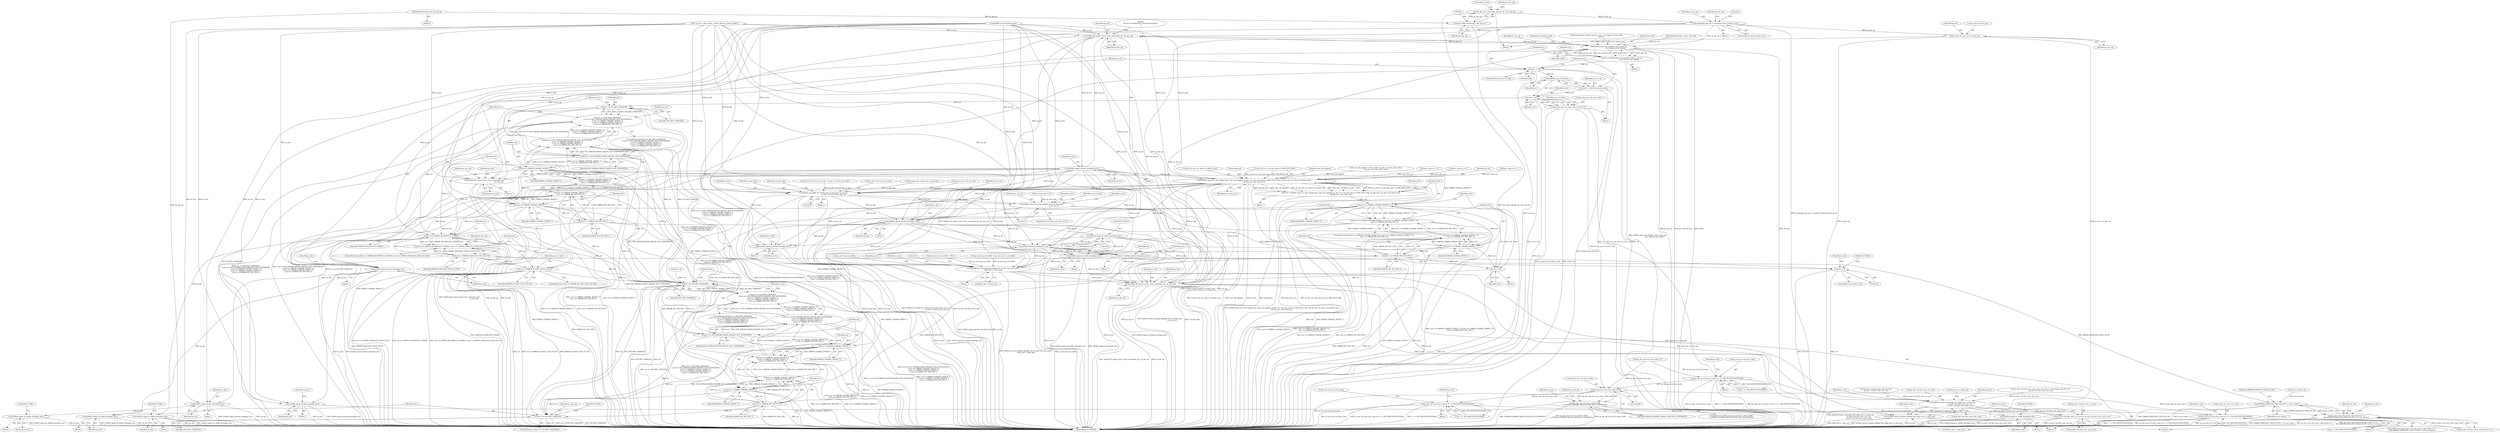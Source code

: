 digraph "1_Android_494561291a503840f385fbcd11d9bc5f4dc502b8@API" {
"1000229" [label="(Call,memset(ps_dec_op, 0, sizeof(ivd_video_decode_op_t)))"];
"1000217" [label="(Call,ps_dec_op = (ivd_video_decode_op_t *)pv_api_op)"];
"1000219" [label="(Call,(ivd_video_decode_op_t *)pv_api_op)"];
"1000152" [label="(MethodParameterIn,void *pv_api_op)"];
"1000239" [label="(Call,ps_dec->pv_dec_out = ps_dec_op)"];
"1001069" [label="(Call,ih264d_fill_output_struct_from_context(ps_dec, ps_dec_op))"];
"1001088" [label="(Call,ih264d_signal_decode_thread(ps_dec))"];
"1001122" [label="(Call,ih264d_signal_bs_deblk_thread(ps_dec))"];
"1001205" [label="(Call,ih264d_signal_decode_thread(ps_dec))"];
"1001214" [label="(Call,ih264d_signal_bs_deblk_thread(ps_dec))"];
"1001256" [label="(Call,ih264d_fill_output_struct_from_context(ps_dec,\n                                                           ps_dec_op))"];
"1001409" [label="(Call,ih264d_signal_decode_thread(ps_dec))"];
"1001418" [label="(Call,ih264d_signal_bs_deblk_thread(ps_dec))"];
"1001555" [label="(Call,ih264d_mark_err_slice_skip(ps_dec, num_mb_skipped, ps_dec->u1_nal_unit_type == IDR_SLICE_NAL, ps_dec->ps_cur_slice->u2_frame_num,\n &temp_poc, prev_slice_err))"];
"1001553" [label="(Call,ret1 = ih264d_mark_err_slice_skip(ps_dec, num_mb_skipped, ps_dec->u1_nal_unit_type == IDR_SLICE_NAL, ps_dec->ps_cur_slice->u2_frame_num,\n &temp_poc, prev_slice_err))"];
"1001573" [label="(Call,ret1 == ERROR_UNAVAIL_PICBUF_T)"];
"1001572" [label="(Call,(ret1 == ERROR_UNAVAIL_PICBUF_T) || (ret1 == ERROR_UNAVAIL_MVBUF_T) ||\n (ret1 == ERROR_INV_SPS_PPS_T))"];
"1001577" [label="(Call,ret1 == ERROR_UNAVAIL_MVBUF_T)"];
"1001576" [label="(Call,(ret1 == ERROR_UNAVAIL_MVBUF_T) ||\n (ret1 == ERROR_INV_SPS_PPS_T))"];
"1001580" [label="(Call,ret1 == ERROR_INV_SPS_PPS_T)"];
"1001584" [label="(Call,ret = ret1)"];
"1001589" [label="(Call,ret == IVD_RES_CHANGED)"];
"1001588" [label="(Call,(ret == IVD_RES_CHANGED)\n || (ret == IVD_STREAM_WIDTH_HEIGHT_NOT_SUPPORTED)\n || (ret == ERROR_UNAVAIL_PICBUF_T)\n || (ret == ERROR_UNAVAIL_MVBUF_T)\n || (ret == ERROR_INV_SPS_PPS_T))"];
"1001593" [label="(Call,ret == IVD_STREAM_WIDTH_HEIGHT_NOT_SUPPORTED)"];
"1001592" [label="(Call,(ret == IVD_STREAM_WIDTH_HEIGHT_NOT_SUPPORTED)\n || (ret == ERROR_UNAVAIL_PICBUF_T)\n || (ret == ERROR_UNAVAIL_MVBUF_T)\n || (ret == ERROR_INV_SPS_PPS_T))"];
"1001597" [label="(Call,ret == ERROR_UNAVAIL_PICBUF_T)"];
"1001596" [label="(Call,(ret == ERROR_UNAVAIL_PICBUF_T)\n || (ret == ERROR_UNAVAIL_MVBUF_T)\n || (ret == ERROR_INV_SPS_PPS_T))"];
"1001601" [label="(Call,ret == ERROR_UNAVAIL_MVBUF_T)"];
"1001600" [label="(Call,(ret == ERROR_UNAVAIL_MVBUF_T)\n || (ret == ERROR_INV_SPS_PPS_T))"];
"1001604" [label="(Call,ret == ERROR_INV_SPS_PPS_T)"];
"1001620" [label="(Call,ret == IVD_RES_CHANGED)"];
"1001608" [label="(Call,ih264d_signal_decode_thread(ps_dec))"];
"1001617" [label="(Call,ih264d_signal_bs_deblk_thread(ps_dec))"];
"1001697" [label="(Call,ih264d_init_deblk_tfr_ctxt(ps_dec, ps_pad_mgr, ps_tfr_cxt,\n                                           ps_dec->u2_frm_wd_in_mbs, 0))"];
"1001721" [label="(Call,ih264d_check_mb_map_deblk(ps_dec, u4_num_mbs,\n                                                   ps_tfr_cxt,1))"];
"1001731" [label="(Call,ih264d_signal_decode_thread(ps_dec))"];
"1001740" [label="(Call,ih264d_signal_bs_deblk_thread(ps_dec))"];
"1001839" [label="(Call,ih264d_signal_bs_deblk_thread(ps_dec))"];
"1001901" [label="(Call,ih264d_deblock_display(ps_dec))"];
"1001899" [label="(Call,ret = ih264d_deblock_display(ps_dec))"];
"1001904" [label="(Call,ret != 0)"];
"1002023" [label="(Call,ih264d_signal_bs_deblk_thread(ps_dec))"];
"1002037" [label="(Call,ih264d_get_next_display_field(ps_dec, ps_dec->ps_out_buffer,\n &(ps_dec->s_disp_op)))"];
"1002065" [label="(Call,ih264d_fill_output_struct_from_context(ps_dec, ps_dec_op))"];
"1002096" [label="(Call,ih264d_format_convert(ps_dec, &(ps_dec->s_disp_op),\n                                  ps_dec->u4_fmt_conv_cur_row,\n                                  ps_dec->u4_fmt_conv_num_rows))"];
"1002108" [label="(Call,ps_dec->u4_fmt_conv_cur_row += ps_dec->u4_fmt_conv_num_rows)"];
"1002115" [label="(Call,ih264d_release_display_field(ps_dec, &(ps_dec->s_disp_op)))"];
"1001297" [label="(Call,ih264d_parse_nal_unit(dec_hdl, ps_dec_op,\n                              pu1_bitstrm_buf, buflen))"];
"1001295" [label="(Call,ret = ih264d_parse_nal_unit(dec_hdl, ps_dec_op,\n                              pu1_bitstrm_buf, buflen))"];
"1001303" [label="(Call,ret != OK)"];
"1001310" [label="(Call,ih264d_map_error(ret))"];
"1001308" [label="(Call,error =  ih264d_map_error(ret))"];
"1001316" [label="(Call,error | ret)"];
"1001312" [label="(Call,ps_dec_op->u4_error_code = error | ret)"];
"1001242" [label="(Call,ps_dec_op->u4_error_code |= 1 << IVD_INSUFFICIENTDATA)"];
"1001745" [label="(Call,ps_dec_op->u4_error_code & 0xff)"];
"1001744" [label="(Call,(ps_dec_op->u4_error_code & 0xff)\n != ERROR_DYNAMIC_RESOLUTION_NOT_SUPPORTED)"];
"1001777" [label="(Call,ps_dec_op->u4_error_code |= (1 << IVD_INSUFFICIENTDATA))"];
"1001797" [label="(Call,ps_dec_op->u4_error_code |= (1 << IVD_INSUFFICIENTDATA))"];
"1001324" [label="(Call,ret == IVD_RES_CHANGED)"];
"1001323" [label="(Call,(ret == IVD_RES_CHANGED)\n || (ret == IVD_STREAM_WIDTH_HEIGHT_NOT_SUPPORTED)\n || (ret == ERROR_UNAVAIL_PICBUF_T)\n || (ret == ERROR_UNAVAIL_MVBUF_T)\n || (ret == ERROR_INV_SPS_PPS_T))"];
"1001328" [label="(Call,ret == IVD_STREAM_WIDTH_HEIGHT_NOT_SUPPORTED)"];
"1001327" [label="(Call,(ret == IVD_STREAM_WIDTH_HEIGHT_NOT_SUPPORTED)\n || (ret == ERROR_UNAVAIL_PICBUF_T)\n || (ret == ERROR_UNAVAIL_MVBUF_T)\n || (ret == ERROR_INV_SPS_PPS_T))"];
"1001332" [label="(Call,ret == ERROR_UNAVAIL_PICBUF_T)"];
"1001331" [label="(Call,(ret == ERROR_UNAVAIL_PICBUF_T)\n || (ret == ERROR_UNAVAIL_MVBUF_T)\n || (ret == ERROR_INV_SPS_PPS_T))"];
"1001336" [label="(Call,ret == ERROR_UNAVAIL_MVBUF_T)"];
"1001335" [label="(Call,(ret == ERROR_UNAVAIL_MVBUF_T)\n || (ret == ERROR_INV_SPS_PPS_T))"];
"1001339" [label="(Call,ret == ERROR_INV_SPS_PPS_T)"];
"1001351" [label="(Call,ret == ERROR_INCOMPLETE_FRAME)"];
"1001350" [label="(Call,(ret == ERROR_INCOMPLETE_FRAME) || (ret == ERROR_DANGLING_FIELD_IN_PIC))"];
"1001354" [label="(Call,ret == ERROR_DANGLING_FIELD_IN_PIC)"];
"1001368" [label="(Call,ret == ERROR_IN_LAST_SLICE_OF_PIC)"];
"1001850" [label="(Call,ERROR_DANGLING_FIELD_IN_PIC != i4_err_status)"];
"1001844" [label="(Call,(ps_dec->u4_slice_start_code_found == 1)\n && (ERROR_DANGLING_FIELD_IN_PIC != i4_err_status))"];
"1002112" [label="(Call,ps_dec->u4_fmt_conv_num_rows)"];
"1001302" [label="(ControlStructure,if(ret != OK))"];
"1001360" [label="(Identifier,ps_dec_op)"];
"1001682" [label="(Call,ps_dec->u2_frm_wd_in_mbs * ps_dec->u2_frm_ht_in_mbs)"];
"1001796" [label="(Block,)"];
"1001574" [label="(Identifier,ret1)"];
"1001620" [label="(Call,ret == IVD_RES_CHANGED)"];
"1001305" [label="(Identifier,OK)"];
"1001258" [label="(Identifier,ps_dec_op)"];
"1001252" [label="(Identifier,ps_dec)"];
"1001581" [label="(Identifier,ret1)"];
"1001354" [label="(Call,ret == ERROR_DANGLING_FIELD_IN_PIC)"];
"1002102" [label="(Call,ps_dec->u4_fmt_conv_cur_row)"];
"1001630" [label="(Identifier,IV_FAIL)"];
"1002067" [label="(Identifier,ps_dec_op)"];
"1002071" [label="(Identifier,ps_dec)"];
"1001070" [label="(Identifier,ps_dec)"];
"1002115" [label="(Call,ih264d_release_display_field(ps_dec, &(ps_dec->s_disp_op)))"];
"1002125" [label="(Identifier,ps_dec)"];
"1001246" [label="(Call,1 << IVD_INSUFFICIENTDATA)"];
"1001256" [label="(Call,ih264d_fill_output_struct_from_context(ps_dec,\n                                                           ps_dec_op))"];
"1001123" [label="(Identifier,ps_dec)"];
"1001697" [label="(Call,ih264d_init_deblk_tfr_ctxt(ps_dec, ps_pad_mgr, ps_tfr_cxt,\n                                           ps_dec->u2_frm_wd_in_mbs, 0))"];
"1001576" [label="(Call,(ret1 == ERROR_UNAVAIL_MVBUF_T) ||\n (ret1 == ERROR_INV_SPS_PPS_T))"];
"1001603" [label="(Identifier,ERROR_UNAVAIL_MVBUF_T)"];
"1001746" [label="(Call,ps_dec_op->u4_error_code)"];
"1001857" [label="(Identifier,ps_dec)"];
"1001069" [label="(Call,ih264d_fill_output_struct_from_context(ps_dec, ps_dec_op))"];
"1001512" [label="(Call,num_mb_skipped = (ht_in_mbs * ps_dec->u2_frm_wd_in_mbs)\n - ps_dec->u2_total_mbs_coded)"];
"1001898" [label="(Block,)"];
"1001723" [label="(Identifier,u4_num_mbs)"];
"1001370" [label="(Identifier,ERROR_IN_LAST_SLICE_OF_PIC)"];
"1001744" [label="(Call,(ps_dec_op->u4_error_code & 0xff)\n != ERROR_DYNAMIC_RESOLUTION_NOT_SUPPORTED)"];
"1002019" [label="(Identifier,ps_dec)"];
"1001336" [label="(Call,ret == ERROR_UNAVAIL_MVBUF_T)"];
"1001599" [label="(Identifier,ERROR_UNAVAIL_PICBUF_T)"];
"1001701" [label="(Call,ps_dec->u2_frm_wd_in_mbs)"];
"1001616" [label="(Block,)"];
"1001591" [label="(Identifier,IVD_RES_CHANGED)"];
"1001296" [label="(Identifier,ret)"];
"1001303" [label="(Call,ret != OK)"];
"1002042" [label="(Call,&(ps_dec->s_disp_op))"];
"1001493" [label="(Block,)"];
"1001905" [label="(Identifier,ret)"];
"1001073" [label="(Literal,\"\nNal Size exceeded %d, Processing Stopped..\n\")"];
"1001553" [label="(Call,ret1 = ih264d_mark_err_slice_skip(ps_dec, num_mb_skipped, ps_dec->u1_nal_unit_type == IDR_SLICE_NAL, ps_dec->ps_cur_slice->u2_frame_num,\n &temp_poc, prev_slice_err))"];
"1002108" [label="(Call,ps_dec->u4_fmt_conv_cur_row += ps_dec->u4_fmt_conv_num_rows)"];
"1001088" [label="(Call,ih264d_signal_decode_thread(ps_dec))"];
"1001852" [label="(Identifier,i4_err_status)"];
"1001351" [label="(Call,ret == ERROR_INCOMPLETE_FRAME)"];
"1001214" [label="(Call,ih264d_signal_bs_deblk_thread(ps_dec))"];
"1001554" [label="(Identifier,ret1)"];
"1000225" [label="(Identifier,u4_size)"];
"1001728" [label="(Identifier,ps_dec)"];
"1001299" [label="(Identifier,ps_dec_op)"];
"1002023" [label="(Call,ih264d_signal_bs_deblk_thread(ps_dec))"];
"1000246" [label="(Identifier,ps_dec)"];
"1002037" [label="(Call,ih264d_get_next_display_field(ps_dec, ps_dec->ps_out_buffer,\n &(ps_dec->s_disp_op)))"];
"1001330" [label="(Identifier,IVD_STREAM_WIDTH_HEIGHT_NOT_SUPPORTED)"];
"1000222" [label="(Block,)"];
"1001210" [label="(Identifier,ps_dec)"];
"1001300" [label="(Identifier,pu1_bitstrm_buf)"];
"1001255" [label="(Block,)"];
"1001221" [label="(Call,memcpy(pu1_bitstrm_buf, pu1_buf + u4_length_of_start_code,\n                   buflen))"];
"1001850" [label="(Call,ERROR_DANGLING_FIELD_IN_PIC != i4_err_status)"];
"1001323" [label="(Call,(ret == IVD_RES_CHANGED)\n || (ret == IVD_STREAM_WIDTH_HEIGHT_NOT_SUPPORTED)\n || (ret == ERROR_UNAVAIL_PICBUF_T)\n || (ret == ERROR_UNAVAIL_MVBUF_T)\n || (ret == ERROR_INV_SPS_PPS_T))"];
"1001844" [label="(Call,(ps_dec->u4_slice_start_code_found == 1)\n && (ERROR_DANGLING_FIELD_IN_PIC != i4_err_status))"];
"1001571" [label="(ControlStructure,if((ret1 == ERROR_UNAVAIL_PICBUF_T) || (ret1 == ERROR_UNAVAIL_MVBUF_T) ||\n (ret1 == ERROR_INV_SPS_PPS_T)))"];
"1001573" [label="(Call,ret1 == ERROR_UNAVAIL_PICBUF_T)"];
"1001602" [label="(Identifier,ret)"];
"1001533" [label="(Call,prev_slice_err = 1)"];
"1001378" [label="(Identifier,ps_dec)"];
"1001313" [label="(Call,ps_dec_op->u4_error_code)"];
"1001606" [label="(Identifier,ERROR_INV_SPS_PPS_T)"];
"1002036" [label="(Block,)"];
"1001318" [label="(Identifier,ret)"];
"1001673" [label="(Call,*ps_pad_mgr = &ps_dec->s_pad_mgr)"];
"1001337" [label="(Identifier,ret)"];
"1001325" [label="(Identifier,ret)"];
"1001913" [label="(Identifier,ps_dec)"];
"1001121" [label="(Block,)"];
"1001341" [label="(Identifier,ERROR_INV_SPS_PPS_T)"];
"1001736" [label="(Identifier,ps_dec)"];
"1001613" [label="(Identifier,ps_dec)"];
"1002039" [label="(Call,ps_dec->ps_out_buffer)"];
"1000152" [label="(MethodParameterIn,void *pv_api_op)"];
"1002025" [label="(Block,)"];
"1001326" [label="(Identifier,IVD_RES_CHANGED)"];
"1001902" [label="(Identifier,ps_dec)"];
"1001537" [label="(Call,prev_slice_err = 2)"];
"1001338" [label="(Identifier,ERROR_UNAVAIL_MVBUF_T)"];
"1000230" [label="(Identifier,ps_dec_op)"];
"1001608" [label="(Call,ih264d_signal_decode_thread(ps_dec))"];
"1001206" [label="(Identifier,ps_dec)"];
"1001903" [label="(ControlStructure,if(ret != 0))"];
"1001776" [label="(Block,)"];
"1001725" [label="(Literal,1)"];
"1000217" [label="(Call,ps_dec_op = (ivd_video_decode_op_t *)pv_api_op)"];
"1001721" [label="(Call,ih264d_check_mb_map_deblk(ps_dec, u4_num_mbs,\n                                                   ps_tfr_cxt,1))"];
"1001838" [label="(Block,)"];
"1001125" [label="(Identifier,IV_FAIL)"];
"1001587" [label="(ControlStructure,if((ret == IVD_RES_CHANGED)\n || (ret == IVD_STREAM_WIDTH_HEIGHT_NOT_SUPPORTED)\n || (ret == ERROR_UNAVAIL_PICBUF_T)\n || (ret == ERROR_UNAVAIL_MVBUF_T)\n || (ret == ERROR_INV_SPS_PPS_T)))"];
"1000229" [label="(Call,memset(ps_dec_op, 0, sizeof(ivd_video_decode_op_t)))"];
"1001585" [label="(Identifier,ret)"];
"1001418" [label="(Call,ih264d_signal_bs_deblk_thread(ps_dec))"];
"1001843" [label="(ControlStructure,if((ps_dec->u4_slice_start_code_found == 1)\n && (ERROR_DANGLING_FIELD_IN_PIC != i4_err_status)))"];
"1001217" [label="(Identifier,IV_FAIL)"];
"1001717" [label="(ControlStructure,if(u4_num_mbs != 0))"];
"1002066" [label="(Identifier,ps_dec)"];
"1001626" [label="(Identifier,ps_dec_op)"];
"1001724" [label="(Identifier,ps_tfr_cxt)"];
"1002096" [label="(Call,ih264d_format_convert(ps_dec, &(ps_dec->s_disp_op),\n                                  ps_dec->u4_fmt_conv_cur_row,\n                                  ps_dec->u4_fmt_conv_num_rows))"];
"1001750" [label="(Identifier,ERROR_DYNAMIC_RESOLUTION_NOT_SUPPORTED)"];
"1001781" [label="(Call,1 << IVD_INSUFFICIENTDATA)"];
"1001731" [label="(Call,ih264d_signal_decode_thread(ps_dec))"];
"1001839" [label="(Call,ih264d_signal_bs_deblk_thread(ps_dec))"];
"1001414" [label="(Identifier,ps_dec)"];
"1001575" [label="(Identifier,ERROR_UNAVAIL_PICBUF_T)"];
"1001301" [label="(Identifier,buflen)"];
"1001777" [label="(Call,ps_dec_op->u4_error_code |= (1 << IVD_INSUFFICIENTDATA))"];
"1001582" [label="(Identifier,ERROR_INV_SPS_PPS_T)"];
"1000153" [label="(Block,)"];
"1001242" [label="(Call,ps_dec_op->u4_error_code |= 1 << IVD_INSUFFICIENTDATA)"];
"1000232" [label="(Call,sizeof(ivd_video_decode_op_t))"];
"1001410" [label="(Identifier,ps_dec)"];
"1002029" [label="(Literal,0)"];
"1001622" [label="(Identifier,IVD_RES_CHANGED)"];
"1001304" [label="(Identifier,ret)"];
"1001243" [label="(Call,ps_dec_op->u4_error_code)"];
"1001367" [label="(ControlStructure,if(ret == ERROR_IN_LAST_SLICE_OF_PIC))"];
"1001306" [label="(Block,)"];
"1001339" [label="(Call,ret == ERROR_INV_SPS_PPS_T)"];
"1001419" [label="(Identifier,ps_dec)"];
"1001900" [label="(Identifier,ret)"];
"1001349" [label="(ControlStructure,if((ret == ERROR_INCOMPLETE_FRAME) || (ret == ERROR_DANGLING_FIELD_IN_PIC)))"];
"1001739" [label="(Block,)"];
"1000190" [label="(Call,ret = 0)"];
"1001901" [label="(Call,ih264d_deblock_display(ps_dec))"];
"1001236" [label="(Block,)"];
"1001312" [label="(Call,ps_dec_op->u4_error_code = error | ret)"];
"1001333" [label="(Identifier,ret)"];
"1001618" [label="(Identifier,ps_dec)"];
"1001317" [label="(Identifier,error)"];
"1001261" [label="(Identifier,ps_dec_op)"];
"1001417" [label="(Block,)"];
"1000488" [label="(Call,ps_dec_op->u4_error_code = 0)"];
"1001584" [label="(Call,ret = ret1)"];
"1001633" [label="(Identifier,ps_dec)"];
"1001322" [label="(ControlStructure,if((ret == IVD_RES_CHANGED)\n || (ret == IVD_STREAM_WIDTH_HEIGHT_NOT_SUPPORTED)\n || (ret == ERROR_UNAVAIL_PICBUF_T)\n || (ret == ERROR_UNAVAIL_MVBUF_T)\n || (ret == ERROR_INV_SPS_PPS_T)))"];
"1001778" [label="(Call,ps_dec_op->u4_error_code)"];
"1001580" [label="(Call,ret1 == ERROR_INV_SPS_PPS_T)"];
"1001617" [label="(Call,ih264d_signal_bs_deblk_thread(ps_dec))"];
"1001332" [label="(Call,ret == ERROR_UNAVAIL_PICBUF_T)"];
"1002038" [label="(Identifier,ps_dec)"];
"1001556" [label="(Identifier,ps_dec)"];
"1001327" [label="(Call,(ret == IVD_STREAM_WIDTH_HEIGHT_NOT_SUPPORTED)\n || (ret == ERROR_UNAVAIL_PICBUF_T)\n || (ret == ERROR_UNAVAIL_MVBUF_T)\n || (ret == ERROR_INV_SPS_PPS_T))"];
"1000155" [label="(Call,* ps_dec = (dec_struct_t *)(dec_hdl->pv_codec_handle))"];
"1001635" [label="(Block,)"];
"1002098" [label="(Call,&(ps_dec->s_disp_op))"];
"1001842" [label="(Identifier,IV_FAIL)"];
"1001806" [label="(Identifier,ps_dec)"];
"1001773" [label="(Identifier,ps_dec)"];
"1001570" [label="(Identifier,prev_slice_err)"];
"1000240" [label="(Call,ps_dec->pv_dec_out)"];
"1002022" [label="(Block,)"];
"1001329" [label="(Identifier,ret)"];
"1001597" [label="(Call,ret == ERROR_UNAVAIL_PICBUF_T)"];
"1001352" [label="(Identifier,ret)"];
"1001572" [label="(Call,(ret1 == ERROR_UNAVAIL_PICBUF_T) || (ret1 == ERROR_UNAVAIL_MVBUF_T) ||\n (ret1 == ERROR_INV_SPS_PPS_T))"];
"1001295" [label="(Call,ret = ih264d_parse_nal_unit(dec_hdl, ps_dec_op,\n                              pu1_bitstrm_buf, buflen))"];
"1001906" [label="(Literal,0)"];
"1001345" [label="(Identifier,ps_dec)"];
"1001718" [label="(Call,u4_num_mbs != 0)"];
"1002048" [label="(Literal,0)"];
"1002117" [label="(Call,&(ps_dec->s_disp_op))"];
"1000318" [label="(Call,ps_dec->ps_out_buffer = NULL)"];
"1001171" [label="(Block,)"];
"1001601" [label="(Call,ret == ERROR_UNAVAIL_MVBUF_T)"];
"1001797" [label="(Call,ps_dec_op->u4_error_code |= (1 << IVD_INSUFFICIENTDATA))"];
"1001353" [label="(Identifier,ERROR_INCOMPLETE_FRAME)"];
"1001311" [label="(Identifier,ret)"];
"1001369" [label="(Identifier,ret)"];
"1001904" [label="(Call,ret != 0)"];
"1001740" [label="(Call,ih264d_signal_bs_deblk_thread(ps_dec))"];
"1001594" [label="(Identifier,ret)"];
"1001071" [label="(Identifier,ps_dec_op)"];
"1001600" [label="(Call,(ret == ERROR_UNAVAIL_MVBUF_T)\n || (ret == ERROR_INV_SPS_PPS_T))"];
"1002082" [label="(Block,)"];
"1001298" [label="(Identifier,dec_hdl)"];
"1000163" [label="(Call,i4_err_status = 0)"];
"1001845" [label="(Call,ps_dec->u4_slice_start_code_found == 1)"];
"1001592" [label="(Call,(ret == IVD_STREAM_WIDTH_HEIGHT_NOT_SUPPORTED)\n || (ret == ERROR_UNAVAIL_PICBUF_T)\n || (ret == ERROR_UNAVAIL_MVBUF_T)\n || (ret == ERROR_INV_SPS_PPS_T))"];
"1001741" [label="(Identifier,ps_dec)"];
"1000988" [label="(Block,)"];
"1001340" [label="(Identifier,ret)"];
"1001609" [label="(Identifier,ps_dec)"];
"1002097" [label="(Identifier,ps_dec)"];
"1001380" [label="(Block,)"];
"1001550" [label="(Call,prev_slice_err = 1)"];
"1001309" [label="(Identifier,error)"];
"1001579" [label="(Identifier,ERROR_UNAVAIL_MVBUF_T)"];
"1001331" [label="(Call,(ret == ERROR_UNAVAIL_PICBUF_T)\n || (ret == ERROR_UNAVAIL_MVBUF_T)\n || (ret == ERROR_INV_SPS_PPS_T))"];
"1001590" [label="(Identifier,ret)"];
"1001798" [label="(Call,ps_dec_op->u4_error_code)"];
"1001355" [label="(Identifier,ret)"];
"1001899" [label="(Call,ret = ih264d_deblock_display(ps_dec))"];
"1002024" [label="(Identifier,ps_dec)"];
"1001328" [label="(Call,ret == IVD_STREAM_WIDTH_HEIGHT_NOT_SUPPORTED)"];
"1001668" [label="(Call,*ps_tfr_cxt = &s_tfr_ctxt)"];
"1001742" [label="(Call,DATA_SYNC())"];
"1001563" [label="(Call,ps_dec->ps_cur_slice->u2_frame_num)"];
"1000239" [label="(Call,ps_dec->pv_dec_out = ps_dec_op)"];
"1001596" [label="(Call,(ret == ERROR_UNAVAIL_PICBUF_T)\n || (ret == ERROR_UNAVAIL_MVBUF_T)\n || (ret == ERROR_INV_SPS_PPS_T))"];
"1001089" [label="(Identifier,ps_dec)"];
"1001621" [label="(Identifier,ret)"];
"1001700" [label="(Identifier,ps_tfr_cxt)"];
"1002109" [label="(Call,ps_dec->u4_fmt_conv_cur_row)"];
"1001604" [label="(Call,ret == ERROR_INV_SPS_PPS_T)"];
"1001588" [label="(Call,(ret == IVD_RES_CHANGED)\n || (ret == IVD_STREAM_WIDTH_HEIGHT_NOT_SUPPORTED)\n || (ret == ERROR_UNAVAIL_PICBUF_T)\n || (ret == ERROR_UNAVAIL_MVBUF_T)\n || (ret == ERROR_INV_SPS_PPS_T))"];
"1001122" [label="(Call,ih264d_signal_bs_deblk_thread(ps_dec))"];
"1001320" [label="(Identifier,api_ret_value)"];
"1001205" [label="(Call,ih264d_signal_decode_thread(ps_dec))"];
"1002065" [label="(Call,ih264d_fill_output_struct_from_context(ps_dec, ps_dec_op))"];
"1001215" [label="(Identifier,ps_dec)"];
"1000218" [label="(Identifier,ps_dec_op)"];
"1001605" [label="(Identifier,ret)"];
"1001619" [label="(ControlStructure,if(ret == IVD_RES_CHANGED))"];
"1001698" [label="(Identifier,ps_dec)"];
"1000150" [label="(MethodParameterIn,iv_obj_t *dec_hdl)"];
"1000908" [label="(Call,ih264d_init_decoder(ps_dec))"];
"1001350" [label="(Call,(ret == ERROR_INCOMPLETE_FRAME) || (ret == ERROR_DANGLING_FIELD_IN_PIC))"];
"1002185" [label="(MethodReturn,WORD32)"];
"1001598" [label="(Identifier,ret)"];
"1001257" [label="(Identifier,ps_dec)"];
"1001909" [label="(Identifier,IV_FAIL)"];
"1002116" [label="(Identifier,ps_dec)"];
"1001068" [label="(Block,)"];
"1001699" [label="(Identifier,ps_pad_mgr)"];
"1001334" [label="(Identifier,ERROR_UNAVAIL_PICBUF_T)"];
"1000219" [label="(Call,(ivd_video_decode_op_t *)pv_api_op)"];
"1001213" [label="(Block,)"];
"1001607" [label="(Block,)"];
"1001788" [label="(Identifier,ps_dec)"];
"1001568" [label="(Call,&temp_poc)"];
"1001586" [label="(Identifier,ret1)"];
"1001577" [label="(Call,ret1 == ERROR_UNAVAIL_MVBUF_T)"];
"1001310" [label="(Call,ih264d_map_error(ret))"];
"1001722" [label="(Identifier,ps_dec)"];
"1000236" [label="(Identifier,ps_dec_op)"];
"1001706" [label="(Identifier,u4_num_mbs)"];
"1002083" [label="(Call,ps_dec->u4_fmt_conv_num_rows = ps_dec->s_disp_frame_info.u4_y_ht\n - ps_dec->u4_fmt_conv_cur_row)"];
"1001743" [label="(ControlStructure,if((ps_dec_op->u4_error_code & 0xff)\n != ERROR_DYNAMIC_RESOLUTION_NOT_SUPPORTED))"];
"1002105" [label="(Call,ps_dec->u4_fmt_conv_num_rows)"];
"1001840" [label="(Identifier,ps_dec)"];
"1001297" [label="(Call,ih264d_parse_nal_unit(dec_hdl, ps_dec_op,\n                              pu1_bitstrm_buf, buflen))"];
"1001409" [label="(Call,ih264d_signal_decode_thread(ps_dec))"];
"1001324" [label="(Call,ret == IVD_RES_CHANGED)"];
"1001595" [label="(Identifier,IVD_STREAM_WIDTH_HEIGHT_NOT_SUPPORTED)"];
"1001801" [label="(Call,1 << IVD_INSUFFICIENTDATA)"];
"1000231" [label="(Literal,0)"];
"1000221" [label="(Identifier,pv_api_op)"];
"1001593" [label="(Call,ret == IVD_STREAM_WIDTH_HEIGHT_NOT_SUPPORTED)"];
"1001704" [label="(Literal,0)"];
"1001578" [label="(Identifier,ret1)"];
"1001732" [label="(Identifier,ps_dec)"];
"1001589" [label="(Call,ret == IVD_RES_CHANGED)"];
"1000331" [label="(Call,ps_dec->ps_out_buffer = &ps_dec_ip->s_out_buffer)"];
"1001851" [label="(Identifier,ERROR_DANGLING_FIELD_IN_PIC)"];
"1001583" [label="(Block,)"];
"1001555" [label="(Call,ih264d_mark_err_slice_skip(ps_dec, num_mb_skipped, ps_dec->u1_nal_unit_type == IDR_SLICE_NAL, ps_dec->ps_cur_slice->u2_frame_num,\n &temp_poc, prev_slice_err))"];
"1001316" [label="(Call,error | ret)"];
"1001558" [label="(Call,ps_dec->u1_nal_unit_type == IDR_SLICE_NAL)"];
"1000243" [label="(Identifier,ps_dec_op)"];
"1002110" [label="(Identifier,ps_dec)"];
"1001745" [label="(Call,ps_dec_op->u4_error_code & 0xff)"];
"1001754" [label="(Identifier,ps_dec_op)"];
"1001356" [label="(Identifier,ERROR_DANGLING_FIELD_IN_PIC)"];
"1001308" [label="(Call,error =  ih264d_map_error(ret))"];
"1001373" [label="(Identifier,api_ret_value)"];
"1001421" [label="(Identifier,IV_FAIL)"];
"1002087" [label="(Call,ps_dec->s_disp_frame_info.u4_y_ht\n - ps_dec->u4_fmt_conv_cur_row)"];
"1001335" [label="(Call,(ret == ERROR_UNAVAIL_MVBUF_T)\n || (ret == ERROR_INV_SPS_PPS_T))"];
"1001314" [label="(Identifier,ps_dec_op)"];
"1001093" [label="(Identifier,ps_dec)"];
"1001368" [label="(Call,ret == ERROR_IN_LAST_SLICE_OF_PIC)"];
"1001557" [label="(Identifier,num_mb_skipped)"];
"1001749" [label="(Literal,0xff)"];
"1001663" [label="(Block,)"];
"1000229" -> "1000222"  [label="AST: "];
"1000229" -> "1000232"  [label="CFG: "];
"1000230" -> "1000229"  [label="AST: "];
"1000231" -> "1000229"  [label="AST: "];
"1000232" -> "1000229"  [label="AST: "];
"1000236" -> "1000229"  [label="CFG: "];
"1000229" -> "1002185"  [label="DDG: memset(ps_dec_op, 0, sizeof(ivd_video_decode_op_t))"];
"1000217" -> "1000229"  [label="DDG: ps_dec_op"];
"1000229" -> "1000239"  [label="DDG: ps_dec_op"];
"1000229" -> "1001069"  [label="DDG: ps_dec_op"];
"1000229" -> "1001256"  [label="DDG: ps_dec_op"];
"1000229" -> "1001297"  [label="DDG: ps_dec_op"];
"1000229" -> "1002065"  [label="DDG: ps_dec_op"];
"1000217" -> "1000153"  [label="AST: "];
"1000217" -> "1000219"  [label="CFG: "];
"1000218" -> "1000217"  [label="AST: "];
"1000219" -> "1000217"  [label="AST: "];
"1000225" -> "1000217"  [label="CFG: "];
"1000217" -> "1002185"  [label="DDG: (ivd_video_decode_op_t *)pv_api_op"];
"1000219" -> "1000217"  [label="DDG: pv_api_op"];
"1000219" -> "1000221"  [label="CFG: "];
"1000220" -> "1000219"  [label="AST: "];
"1000221" -> "1000219"  [label="AST: "];
"1000219" -> "1002185"  [label="DDG: pv_api_op"];
"1000152" -> "1000219"  [label="DDG: pv_api_op"];
"1000152" -> "1000149"  [label="AST: "];
"1000152" -> "1002185"  [label="DDG: pv_api_op"];
"1000239" -> "1000153"  [label="AST: "];
"1000239" -> "1000243"  [label="CFG: "];
"1000240" -> "1000239"  [label="AST: "];
"1000243" -> "1000239"  [label="AST: "];
"1000246" -> "1000239"  [label="CFG: "];
"1000239" -> "1002185"  [label="DDG: ps_dec->pv_dec_out"];
"1000239" -> "1002185"  [label="DDG: ps_dec_op"];
"1001069" -> "1001068"  [label="AST: "];
"1001069" -> "1001071"  [label="CFG: "];
"1001070" -> "1001069"  [label="AST: "];
"1001071" -> "1001069"  [label="AST: "];
"1001073" -> "1001069"  [label="CFG: "];
"1001069" -> "1002185"  [label="DDG: ih264d_fill_output_struct_from_context(ps_dec, ps_dec_op)"];
"1001069" -> "1002185"  [label="DDG: ps_dec_op"];
"1001088" -> "1001069"  [label="DDG: ps_dec"];
"1000155" -> "1001069"  [label="DDG: ps_dec"];
"1000908" -> "1001069"  [label="DDG: ps_dec"];
"1001297" -> "1001069"  [label="DDG: ps_dec_op"];
"1001069" -> "1001088"  [label="DDG: ps_dec"];
"1001069" -> "1001256"  [label="DDG: ps_dec_op"];
"1001069" -> "1001297"  [label="DDG: ps_dec_op"];
"1001069" -> "1002065"  [label="DDG: ps_dec_op"];
"1001088" -> "1001068"  [label="AST: "];
"1001088" -> "1001089"  [label="CFG: "];
"1001089" -> "1001088"  [label="AST: "];
"1001093" -> "1001088"  [label="CFG: "];
"1001088" -> "1002185"  [label="DDG: ih264d_signal_decode_thread(ps_dec)"];
"1001088" -> "1002185"  [label="DDG: ps_dec"];
"1001088" -> "1001122"  [label="DDG: ps_dec"];
"1001088" -> "1001205"  [label="DDG: ps_dec"];
"1001088" -> "1001256"  [label="DDG: ps_dec"];
"1001088" -> "1001409"  [label="DDG: ps_dec"];
"1001088" -> "1001555"  [label="DDG: ps_dec"];
"1001088" -> "1001608"  [label="DDG: ps_dec"];
"1001088" -> "1001697"  [label="DDG: ps_dec"];
"1001088" -> "1001731"  [label="DDG: ps_dec"];
"1001088" -> "1001839"  [label="DDG: ps_dec"];
"1001088" -> "1001901"  [label="DDG: ps_dec"];
"1001088" -> "1002023"  [label="DDG: ps_dec"];
"1001088" -> "1002037"  [label="DDG: ps_dec"];
"1001088" -> "1002065"  [label="DDG: ps_dec"];
"1001122" -> "1001121"  [label="AST: "];
"1001122" -> "1001123"  [label="CFG: "];
"1001123" -> "1001122"  [label="AST: "];
"1001125" -> "1001122"  [label="CFG: "];
"1001122" -> "1002185"  [label="DDG: ps_dec"];
"1001122" -> "1002185"  [label="DDG: ih264d_signal_bs_deblk_thread(ps_dec)"];
"1001205" -> "1001171"  [label="AST: "];
"1001205" -> "1001206"  [label="CFG: "];
"1001206" -> "1001205"  [label="AST: "];
"1001210" -> "1001205"  [label="CFG: "];
"1001205" -> "1002185"  [label="DDG: ih264d_signal_decode_thread(ps_dec)"];
"1001205" -> "1002185"  [label="DDG: ps_dec"];
"1000155" -> "1001205"  [label="DDG: ps_dec"];
"1000908" -> "1001205"  [label="DDG: ps_dec"];
"1001205" -> "1001214"  [label="DDG: ps_dec"];
"1001214" -> "1001213"  [label="AST: "];
"1001214" -> "1001215"  [label="CFG: "];
"1001215" -> "1001214"  [label="AST: "];
"1001217" -> "1001214"  [label="CFG: "];
"1001214" -> "1002185"  [label="DDG: ps_dec"];
"1001214" -> "1002185"  [label="DDG: ih264d_signal_bs_deblk_thread(ps_dec)"];
"1001256" -> "1001255"  [label="AST: "];
"1001256" -> "1001258"  [label="CFG: "];
"1001257" -> "1001256"  [label="AST: "];
"1001258" -> "1001256"  [label="AST: "];
"1001261" -> "1001256"  [label="CFG: "];
"1001256" -> "1002185"  [label="DDG: ps_dec_op"];
"1001256" -> "1002185"  [label="DDG: ps_dec"];
"1001256" -> "1002185"  [label="DDG: ih264d_fill_output_struct_from_context(ps_dec,\n                                                           ps_dec_op)"];
"1000155" -> "1001256"  [label="DDG: ps_dec"];
"1000908" -> "1001256"  [label="DDG: ps_dec"];
"1001297" -> "1001256"  [label="DDG: ps_dec_op"];
"1001409" -> "1001380"  [label="AST: "];
"1001409" -> "1001410"  [label="CFG: "];
"1001410" -> "1001409"  [label="AST: "];
"1001414" -> "1001409"  [label="CFG: "];
"1001409" -> "1002185"  [label="DDG: ps_dec"];
"1001409" -> "1002185"  [label="DDG: ih264d_signal_decode_thread(ps_dec)"];
"1000155" -> "1001409"  [label="DDG: ps_dec"];
"1000908" -> "1001409"  [label="DDG: ps_dec"];
"1001409" -> "1001418"  [label="DDG: ps_dec"];
"1001418" -> "1001417"  [label="AST: "];
"1001418" -> "1001419"  [label="CFG: "];
"1001419" -> "1001418"  [label="AST: "];
"1001421" -> "1001418"  [label="CFG: "];
"1001418" -> "1002185"  [label="DDG: ps_dec"];
"1001418" -> "1002185"  [label="DDG: ih264d_signal_bs_deblk_thread(ps_dec)"];
"1001555" -> "1001553"  [label="AST: "];
"1001555" -> "1001570"  [label="CFG: "];
"1001556" -> "1001555"  [label="AST: "];
"1001557" -> "1001555"  [label="AST: "];
"1001558" -> "1001555"  [label="AST: "];
"1001563" -> "1001555"  [label="AST: "];
"1001568" -> "1001555"  [label="AST: "];
"1001570" -> "1001555"  [label="AST: "];
"1001553" -> "1001555"  [label="CFG: "];
"1001555" -> "1002185"  [label="DDG: ps_dec->u1_nal_unit_type == IDR_SLICE_NAL"];
"1001555" -> "1002185"  [label="DDG: ps_dec->ps_cur_slice->u2_frame_num"];
"1001555" -> "1002185"  [label="DDG: num_mb_skipped"];
"1001555" -> "1002185"  [label="DDG: ps_dec"];
"1001555" -> "1002185"  [label="DDG: &temp_poc"];
"1001555" -> "1002185"  [label="DDG: prev_slice_err"];
"1001555" -> "1001553"  [label="DDG: ps_dec->u1_nal_unit_type == IDR_SLICE_NAL"];
"1001555" -> "1001553"  [label="DDG: &temp_poc"];
"1001555" -> "1001553"  [label="DDG: num_mb_skipped"];
"1001555" -> "1001553"  [label="DDG: ps_dec->ps_cur_slice->u2_frame_num"];
"1001555" -> "1001553"  [label="DDG: prev_slice_err"];
"1001555" -> "1001553"  [label="DDG: ps_dec"];
"1000155" -> "1001555"  [label="DDG: ps_dec"];
"1000908" -> "1001555"  [label="DDG: ps_dec"];
"1001512" -> "1001555"  [label="DDG: num_mb_skipped"];
"1001558" -> "1001555"  [label="DDG: ps_dec->u1_nal_unit_type"];
"1001558" -> "1001555"  [label="DDG: IDR_SLICE_NAL"];
"1001550" -> "1001555"  [label="DDG: prev_slice_err"];
"1001533" -> "1001555"  [label="DDG: prev_slice_err"];
"1001537" -> "1001555"  [label="DDG: prev_slice_err"];
"1001555" -> "1001608"  [label="DDG: ps_dec"];
"1001555" -> "1001697"  [label="DDG: ps_dec"];
"1001555" -> "1001731"  [label="DDG: ps_dec"];
"1001555" -> "1001839"  [label="DDG: ps_dec"];
"1001555" -> "1001901"  [label="DDG: ps_dec"];
"1001555" -> "1002023"  [label="DDG: ps_dec"];
"1001555" -> "1002037"  [label="DDG: ps_dec"];
"1001555" -> "1002065"  [label="DDG: ps_dec"];
"1001553" -> "1001493"  [label="AST: "];
"1001554" -> "1001553"  [label="AST: "];
"1001574" -> "1001553"  [label="CFG: "];
"1001553" -> "1002185"  [label="DDG: ih264d_mark_err_slice_skip(ps_dec, num_mb_skipped, ps_dec->u1_nal_unit_type == IDR_SLICE_NAL, ps_dec->ps_cur_slice->u2_frame_num,\n &temp_poc, prev_slice_err)"];
"1001553" -> "1001573"  [label="DDG: ret1"];
"1001573" -> "1001572"  [label="AST: "];
"1001573" -> "1001575"  [label="CFG: "];
"1001574" -> "1001573"  [label="AST: "];
"1001575" -> "1001573"  [label="AST: "];
"1001578" -> "1001573"  [label="CFG: "];
"1001572" -> "1001573"  [label="CFG: "];
"1001573" -> "1002185"  [label="DDG: ret1"];
"1001573" -> "1002185"  [label="DDG: ERROR_UNAVAIL_PICBUF_T"];
"1001573" -> "1001572"  [label="DDG: ret1"];
"1001573" -> "1001572"  [label="DDG: ERROR_UNAVAIL_PICBUF_T"];
"1001332" -> "1001573"  [label="DDG: ERROR_UNAVAIL_PICBUF_T"];
"1001573" -> "1001577"  [label="DDG: ret1"];
"1001573" -> "1001584"  [label="DDG: ret1"];
"1001573" -> "1001597"  [label="DDG: ERROR_UNAVAIL_PICBUF_T"];
"1001572" -> "1001571"  [label="AST: "];
"1001572" -> "1001576"  [label="CFG: "];
"1001576" -> "1001572"  [label="AST: "];
"1001585" -> "1001572"  [label="CFG: "];
"1001590" -> "1001572"  [label="CFG: "];
"1001572" -> "1002185"  [label="DDG: ret1 == ERROR_UNAVAIL_PICBUF_T"];
"1001572" -> "1002185"  [label="DDG: (ret1 == ERROR_UNAVAIL_MVBUF_T) ||\n (ret1 == ERROR_INV_SPS_PPS_T)"];
"1001572" -> "1002185"  [label="DDG: (ret1 == ERROR_UNAVAIL_PICBUF_T) || (ret1 == ERROR_UNAVAIL_MVBUF_T) ||\n (ret1 == ERROR_INV_SPS_PPS_T)"];
"1001576" -> "1001572"  [label="DDG: ret1 == ERROR_UNAVAIL_MVBUF_T"];
"1001576" -> "1001572"  [label="DDG: ret1 == ERROR_INV_SPS_PPS_T"];
"1001577" -> "1001576"  [label="AST: "];
"1001577" -> "1001579"  [label="CFG: "];
"1001578" -> "1001577"  [label="AST: "];
"1001579" -> "1001577"  [label="AST: "];
"1001581" -> "1001577"  [label="CFG: "];
"1001576" -> "1001577"  [label="CFG: "];
"1001577" -> "1002185"  [label="DDG: ERROR_UNAVAIL_MVBUF_T"];
"1001577" -> "1002185"  [label="DDG: ret1"];
"1001577" -> "1001576"  [label="DDG: ret1"];
"1001577" -> "1001576"  [label="DDG: ERROR_UNAVAIL_MVBUF_T"];
"1001336" -> "1001577"  [label="DDG: ERROR_UNAVAIL_MVBUF_T"];
"1001577" -> "1001580"  [label="DDG: ret1"];
"1001577" -> "1001584"  [label="DDG: ret1"];
"1001577" -> "1001601"  [label="DDG: ERROR_UNAVAIL_MVBUF_T"];
"1001576" -> "1001580"  [label="CFG: "];
"1001580" -> "1001576"  [label="AST: "];
"1001576" -> "1002185"  [label="DDG: ret1 == ERROR_INV_SPS_PPS_T"];
"1001576" -> "1002185"  [label="DDG: ret1 == ERROR_UNAVAIL_MVBUF_T"];
"1001580" -> "1001576"  [label="DDG: ret1"];
"1001580" -> "1001576"  [label="DDG: ERROR_INV_SPS_PPS_T"];
"1001580" -> "1001582"  [label="CFG: "];
"1001581" -> "1001580"  [label="AST: "];
"1001582" -> "1001580"  [label="AST: "];
"1001580" -> "1002185"  [label="DDG: ERROR_INV_SPS_PPS_T"];
"1001580" -> "1002185"  [label="DDG: ret1"];
"1001339" -> "1001580"  [label="DDG: ERROR_INV_SPS_PPS_T"];
"1001580" -> "1001584"  [label="DDG: ret1"];
"1001580" -> "1001604"  [label="DDG: ERROR_INV_SPS_PPS_T"];
"1001584" -> "1001583"  [label="AST: "];
"1001584" -> "1001586"  [label="CFG: "];
"1001585" -> "1001584"  [label="AST: "];
"1001586" -> "1001584"  [label="AST: "];
"1001590" -> "1001584"  [label="CFG: "];
"1001584" -> "1002185"  [label="DDG: ret1"];
"1001584" -> "1001589"  [label="DDG: ret"];
"1001589" -> "1001588"  [label="AST: "];
"1001589" -> "1001591"  [label="CFG: "];
"1001590" -> "1001589"  [label="AST: "];
"1001591" -> "1001589"  [label="AST: "];
"1001594" -> "1001589"  [label="CFG: "];
"1001588" -> "1001589"  [label="CFG: "];
"1001589" -> "1002185"  [label="DDG: IVD_RES_CHANGED"];
"1001589" -> "1002185"  [label="DDG: ret"];
"1001589" -> "1001588"  [label="DDG: ret"];
"1001589" -> "1001588"  [label="DDG: IVD_RES_CHANGED"];
"1001332" -> "1001589"  [label="DDG: ret"];
"1001336" -> "1001589"  [label="DDG: ret"];
"1000190" -> "1001589"  [label="DDG: ret"];
"1001351" -> "1001589"  [label="DDG: ret"];
"1001339" -> "1001589"  [label="DDG: ret"];
"1001324" -> "1001589"  [label="DDG: ret"];
"1001324" -> "1001589"  [label="DDG: IVD_RES_CHANGED"];
"1001368" -> "1001589"  [label="DDG: ret"];
"1001328" -> "1001589"  [label="DDG: ret"];
"1001354" -> "1001589"  [label="DDG: ret"];
"1001303" -> "1001589"  [label="DDG: ret"];
"1001589" -> "1001593"  [label="DDG: ret"];
"1001589" -> "1001620"  [label="DDG: ret"];
"1001589" -> "1001620"  [label="DDG: IVD_RES_CHANGED"];
"1001588" -> "1001587"  [label="AST: "];
"1001588" -> "1001592"  [label="CFG: "];
"1001592" -> "1001588"  [label="AST: "];
"1001609" -> "1001588"  [label="CFG: "];
"1001633" -> "1001588"  [label="CFG: "];
"1001588" -> "1002185"  [label="DDG: ret == IVD_RES_CHANGED"];
"1001588" -> "1002185"  [label="DDG: (ret == IVD_RES_CHANGED)\n || (ret == IVD_STREAM_WIDTH_HEIGHT_NOT_SUPPORTED)\n || (ret == ERROR_UNAVAIL_PICBUF_T)\n || (ret == ERROR_UNAVAIL_MVBUF_T)\n || (ret == ERROR_INV_SPS_PPS_T)"];
"1001588" -> "1002185"  [label="DDG: (ret == IVD_STREAM_WIDTH_HEIGHT_NOT_SUPPORTED)\n || (ret == ERROR_UNAVAIL_PICBUF_T)\n || (ret == ERROR_UNAVAIL_MVBUF_T)\n || (ret == ERROR_INV_SPS_PPS_T)"];
"1001592" -> "1001588"  [label="DDG: ret == IVD_STREAM_WIDTH_HEIGHT_NOT_SUPPORTED"];
"1001592" -> "1001588"  [label="DDG: (ret == ERROR_UNAVAIL_PICBUF_T)\n || (ret == ERROR_UNAVAIL_MVBUF_T)\n || (ret == ERROR_INV_SPS_PPS_T)"];
"1001323" -> "1001588"  [label="DDG: (ret == IVD_STREAM_WIDTH_HEIGHT_NOT_SUPPORTED)\n || (ret == ERROR_UNAVAIL_PICBUF_T)\n || (ret == ERROR_UNAVAIL_MVBUF_T)\n || (ret == ERROR_INV_SPS_PPS_T)"];
"1001593" -> "1001592"  [label="AST: "];
"1001593" -> "1001595"  [label="CFG: "];
"1001594" -> "1001593"  [label="AST: "];
"1001595" -> "1001593"  [label="AST: "];
"1001598" -> "1001593"  [label="CFG: "];
"1001592" -> "1001593"  [label="CFG: "];
"1001593" -> "1002185"  [label="DDG: ret"];
"1001593" -> "1002185"  [label="DDG: IVD_STREAM_WIDTH_HEIGHT_NOT_SUPPORTED"];
"1001593" -> "1001592"  [label="DDG: ret"];
"1001593" -> "1001592"  [label="DDG: IVD_STREAM_WIDTH_HEIGHT_NOT_SUPPORTED"];
"1001328" -> "1001593"  [label="DDG: IVD_STREAM_WIDTH_HEIGHT_NOT_SUPPORTED"];
"1001593" -> "1001597"  [label="DDG: ret"];
"1001593" -> "1001620"  [label="DDG: ret"];
"1001592" -> "1001596"  [label="CFG: "];
"1001596" -> "1001592"  [label="AST: "];
"1001592" -> "1002185"  [label="DDG: ret == IVD_STREAM_WIDTH_HEIGHT_NOT_SUPPORTED"];
"1001592" -> "1002185"  [label="DDG: (ret == ERROR_UNAVAIL_PICBUF_T)\n || (ret == ERROR_UNAVAIL_MVBUF_T)\n || (ret == ERROR_INV_SPS_PPS_T)"];
"1001327" -> "1001592"  [label="DDG: (ret == ERROR_UNAVAIL_PICBUF_T)\n || (ret == ERROR_UNAVAIL_MVBUF_T)\n || (ret == ERROR_INV_SPS_PPS_T)"];
"1001596" -> "1001592"  [label="DDG: ret == ERROR_UNAVAIL_PICBUF_T"];
"1001596" -> "1001592"  [label="DDG: (ret == ERROR_UNAVAIL_MVBUF_T)\n || (ret == ERROR_INV_SPS_PPS_T)"];
"1001597" -> "1001596"  [label="AST: "];
"1001597" -> "1001599"  [label="CFG: "];
"1001598" -> "1001597"  [label="AST: "];
"1001599" -> "1001597"  [label="AST: "];
"1001602" -> "1001597"  [label="CFG: "];
"1001596" -> "1001597"  [label="CFG: "];
"1001597" -> "1002185"  [label="DDG: ERROR_UNAVAIL_PICBUF_T"];
"1001597" -> "1002185"  [label="DDG: ret"];
"1001597" -> "1001596"  [label="DDG: ret"];
"1001597" -> "1001596"  [label="DDG: ERROR_UNAVAIL_PICBUF_T"];
"1001332" -> "1001597"  [label="DDG: ERROR_UNAVAIL_PICBUF_T"];
"1001597" -> "1001601"  [label="DDG: ret"];
"1001597" -> "1001620"  [label="DDG: ret"];
"1001596" -> "1001600"  [label="CFG: "];
"1001600" -> "1001596"  [label="AST: "];
"1001596" -> "1002185"  [label="DDG: (ret == ERROR_UNAVAIL_MVBUF_T)\n || (ret == ERROR_INV_SPS_PPS_T)"];
"1001596" -> "1002185"  [label="DDG: ret == ERROR_UNAVAIL_PICBUF_T"];
"1001600" -> "1001596"  [label="DDG: ret == ERROR_UNAVAIL_MVBUF_T"];
"1001600" -> "1001596"  [label="DDG: ret == ERROR_INV_SPS_PPS_T"];
"1001331" -> "1001596"  [label="DDG: (ret == ERROR_UNAVAIL_MVBUF_T)\n || (ret == ERROR_INV_SPS_PPS_T)"];
"1001601" -> "1001600"  [label="AST: "];
"1001601" -> "1001603"  [label="CFG: "];
"1001602" -> "1001601"  [label="AST: "];
"1001603" -> "1001601"  [label="AST: "];
"1001605" -> "1001601"  [label="CFG: "];
"1001600" -> "1001601"  [label="CFG: "];
"1001601" -> "1002185"  [label="DDG: ret"];
"1001601" -> "1002185"  [label="DDG: ERROR_UNAVAIL_MVBUF_T"];
"1001601" -> "1001600"  [label="DDG: ret"];
"1001601" -> "1001600"  [label="DDG: ERROR_UNAVAIL_MVBUF_T"];
"1001336" -> "1001601"  [label="DDG: ERROR_UNAVAIL_MVBUF_T"];
"1001601" -> "1001604"  [label="DDG: ret"];
"1001601" -> "1001620"  [label="DDG: ret"];
"1001600" -> "1001604"  [label="CFG: "];
"1001604" -> "1001600"  [label="AST: "];
"1001600" -> "1002185"  [label="DDG: ret == ERROR_INV_SPS_PPS_T"];
"1001600" -> "1002185"  [label="DDG: ret == ERROR_UNAVAIL_MVBUF_T"];
"1001335" -> "1001600"  [label="DDG: ret == ERROR_INV_SPS_PPS_T"];
"1001604" -> "1001600"  [label="DDG: ret"];
"1001604" -> "1001600"  [label="DDG: ERROR_INV_SPS_PPS_T"];
"1001604" -> "1001606"  [label="CFG: "];
"1001605" -> "1001604"  [label="AST: "];
"1001606" -> "1001604"  [label="AST: "];
"1001604" -> "1002185"  [label="DDG: ret"];
"1001604" -> "1002185"  [label="DDG: ERROR_INV_SPS_PPS_T"];
"1001339" -> "1001604"  [label="DDG: ERROR_INV_SPS_PPS_T"];
"1001604" -> "1001620"  [label="DDG: ret"];
"1001620" -> "1001619"  [label="AST: "];
"1001620" -> "1001622"  [label="CFG: "];
"1001621" -> "1001620"  [label="AST: "];
"1001622" -> "1001620"  [label="AST: "];
"1001626" -> "1001620"  [label="CFG: "];
"1001630" -> "1001620"  [label="CFG: "];
"1001620" -> "1002185"  [label="DDG: ret"];
"1001620" -> "1002185"  [label="DDG: ret == IVD_RES_CHANGED"];
"1001620" -> "1002185"  [label="DDG: IVD_RES_CHANGED"];
"1001608" -> "1001607"  [label="AST: "];
"1001608" -> "1001609"  [label="CFG: "];
"1001609" -> "1001608"  [label="AST: "];
"1001613" -> "1001608"  [label="CFG: "];
"1001608" -> "1002185"  [label="DDG: ps_dec"];
"1001608" -> "1002185"  [label="DDG: ih264d_signal_decode_thread(ps_dec)"];
"1000155" -> "1001608"  [label="DDG: ps_dec"];
"1000908" -> "1001608"  [label="DDG: ps_dec"];
"1001608" -> "1001617"  [label="DDG: ps_dec"];
"1001617" -> "1001616"  [label="AST: "];
"1001617" -> "1001618"  [label="CFG: "];
"1001618" -> "1001617"  [label="AST: "];
"1001621" -> "1001617"  [label="CFG: "];
"1001617" -> "1002185"  [label="DDG: ih264d_signal_bs_deblk_thread(ps_dec)"];
"1001617" -> "1002185"  [label="DDG: ps_dec"];
"1001697" -> "1001663"  [label="AST: "];
"1001697" -> "1001704"  [label="CFG: "];
"1001698" -> "1001697"  [label="AST: "];
"1001699" -> "1001697"  [label="AST: "];
"1001700" -> "1001697"  [label="AST: "];
"1001701" -> "1001697"  [label="AST: "];
"1001704" -> "1001697"  [label="AST: "];
"1001706" -> "1001697"  [label="CFG: "];
"1001697" -> "1002185"  [label="DDG: ps_pad_mgr"];
"1001697" -> "1002185"  [label="DDG: ps_tfr_cxt"];
"1001697" -> "1002185"  [label="DDG: ih264d_init_deblk_tfr_ctxt(ps_dec, ps_pad_mgr, ps_tfr_cxt,\n                                           ps_dec->u2_frm_wd_in_mbs, 0)"];
"1001697" -> "1002185"  [label="DDG: ps_dec->u2_frm_wd_in_mbs"];
"1000155" -> "1001697"  [label="DDG: ps_dec"];
"1000908" -> "1001697"  [label="DDG: ps_dec"];
"1001673" -> "1001697"  [label="DDG: ps_pad_mgr"];
"1001668" -> "1001697"  [label="DDG: ps_tfr_cxt"];
"1001682" -> "1001697"  [label="DDG: ps_dec->u2_frm_wd_in_mbs"];
"1001697" -> "1001721"  [label="DDG: ps_dec"];
"1001697" -> "1001721"  [label="DDG: ps_tfr_cxt"];
"1001697" -> "1001731"  [label="DDG: ps_dec"];
"1001721" -> "1001717"  [label="AST: "];
"1001721" -> "1001725"  [label="CFG: "];
"1001722" -> "1001721"  [label="AST: "];
"1001723" -> "1001721"  [label="AST: "];
"1001724" -> "1001721"  [label="AST: "];
"1001725" -> "1001721"  [label="AST: "];
"1001728" -> "1001721"  [label="CFG: "];
"1001721" -> "1002185"  [label="DDG: ps_tfr_cxt"];
"1001721" -> "1002185"  [label="DDG: ih264d_check_mb_map_deblk(ps_dec, u4_num_mbs,\n                                                   ps_tfr_cxt,1)"];
"1001721" -> "1002185"  [label="DDG: u4_num_mbs"];
"1001718" -> "1001721"  [label="DDG: u4_num_mbs"];
"1001721" -> "1001731"  [label="DDG: ps_dec"];
"1001731" -> "1001635"  [label="AST: "];
"1001731" -> "1001732"  [label="CFG: "];
"1001732" -> "1001731"  [label="AST: "];
"1001736" -> "1001731"  [label="CFG: "];
"1001731" -> "1002185"  [label="DDG: ih264d_signal_decode_thread(ps_dec)"];
"1001731" -> "1002185"  [label="DDG: ps_dec"];
"1000155" -> "1001731"  [label="DDG: ps_dec"];
"1000908" -> "1001731"  [label="DDG: ps_dec"];
"1001731" -> "1001740"  [label="DDG: ps_dec"];
"1001731" -> "1001839"  [label="DDG: ps_dec"];
"1001731" -> "1001901"  [label="DDG: ps_dec"];
"1001731" -> "1002023"  [label="DDG: ps_dec"];
"1001731" -> "1002037"  [label="DDG: ps_dec"];
"1001731" -> "1002065"  [label="DDG: ps_dec"];
"1001740" -> "1001739"  [label="AST: "];
"1001740" -> "1001741"  [label="CFG: "];
"1001741" -> "1001740"  [label="AST: "];
"1001742" -> "1001740"  [label="CFG: "];
"1001740" -> "1002185"  [label="DDG: ps_dec"];
"1001740" -> "1002185"  [label="DDG: ih264d_signal_bs_deblk_thread(ps_dec)"];
"1001740" -> "1001839"  [label="DDG: ps_dec"];
"1001740" -> "1001901"  [label="DDG: ps_dec"];
"1001740" -> "1002023"  [label="DDG: ps_dec"];
"1001740" -> "1002037"  [label="DDG: ps_dec"];
"1001740" -> "1002065"  [label="DDG: ps_dec"];
"1001839" -> "1001838"  [label="AST: "];
"1001839" -> "1001840"  [label="CFG: "];
"1001840" -> "1001839"  [label="AST: "];
"1001842" -> "1001839"  [label="CFG: "];
"1001839" -> "1002185"  [label="DDG: ih264d_signal_bs_deblk_thread(ps_dec)"];
"1001839" -> "1002185"  [label="DDG: ps_dec"];
"1000155" -> "1001839"  [label="DDG: ps_dec"];
"1000908" -> "1001839"  [label="DDG: ps_dec"];
"1001901" -> "1001899"  [label="AST: "];
"1001901" -> "1001902"  [label="CFG: "];
"1001902" -> "1001901"  [label="AST: "];
"1001899" -> "1001901"  [label="CFG: "];
"1001901" -> "1002185"  [label="DDG: ps_dec"];
"1001901" -> "1001899"  [label="DDG: ps_dec"];
"1000155" -> "1001901"  [label="DDG: ps_dec"];
"1000908" -> "1001901"  [label="DDG: ps_dec"];
"1001901" -> "1002023"  [label="DDG: ps_dec"];
"1001901" -> "1002037"  [label="DDG: ps_dec"];
"1001901" -> "1002065"  [label="DDG: ps_dec"];
"1001899" -> "1001898"  [label="AST: "];
"1001900" -> "1001899"  [label="AST: "];
"1001905" -> "1001899"  [label="CFG: "];
"1001899" -> "1002185"  [label="DDG: ih264d_deblock_display(ps_dec)"];
"1001899" -> "1001904"  [label="DDG: ret"];
"1001904" -> "1001903"  [label="AST: "];
"1001904" -> "1001906"  [label="CFG: "];
"1001905" -> "1001904"  [label="AST: "];
"1001906" -> "1001904"  [label="AST: "];
"1001909" -> "1001904"  [label="CFG: "];
"1001913" -> "1001904"  [label="CFG: "];
"1001904" -> "1002185"  [label="DDG: ret"];
"1001904" -> "1002185"  [label="DDG: ret != 0"];
"1002023" -> "1002022"  [label="AST: "];
"1002023" -> "1002024"  [label="CFG: "];
"1002024" -> "1002023"  [label="AST: "];
"1002029" -> "1002023"  [label="CFG: "];
"1002023" -> "1002185"  [label="DDG: ih264d_signal_bs_deblk_thread(ps_dec)"];
"1000155" -> "1002023"  [label="DDG: ps_dec"];
"1000908" -> "1002023"  [label="DDG: ps_dec"];
"1002023" -> "1002037"  [label="DDG: ps_dec"];
"1002023" -> "1002065"  [label="DDG: ps_dec"];
"1002037" -> "1002036"  [label="AST: "];
"1002037" -> "1002042"  [label="CFG: "];
"1002038" -> "1002037"  [label="AST: "];
"1002039" -> "1002037"  [label="AST: "];
"1002042" -> "1002037"  [label="AST: "];
"1002048" -> "1002037"  [label="CFG: "];
"1002037" -> "1002185"  [label="DDG: ps_dec->ps_out_buffer"];
"1002037" -> "1002185"  [label="DDG: ih264d_get_next_display_field(ps_dec, ps_dec->ps_out_buffer,\n &(ps_dec->s_disp_op))"];
"1000155" -> "1002037"  [label="DDG: ps_dec"];
"1000908" -> "1002037"  [label="DDG: ps_dec"];
"1000318" -> "1002037"  [label="DDG: ps_dec->ps_out_buffer"];
"1000331" -> "1002037"  [label="DDG: ps_dec->ps_out_buffer"];
"1002037" -> "1002065"  [label="DDG: ps_dec"];
"1002037" -> "1002096"  [label="DDG: &(ps_dec->s_disp_op)"];
"1002037" -> "1002115"  [label="DDG: &(ps_dec->s_disp_op)"];
"1002065" -> "1002025"  [label="AST: "];
"1002065" -> "1002067"  [label="CFG: "];
"1002066" -> "1002065"  [label="AST: "];
"1002067" -> "1002065"  [label="AST: "];
"1002071" -> "1002065"  [label="CFG: "];
"1002065" -> "1002185"  [label="DDG: ih264d_fill_output_struct_from_context(ps_dec, ps_dec_op)"];
"1002065" -> "1002185"  [label="DDG: ps_dec_op"];
"1000155" -> "1002065"  [label="DDG: ps_dec"];
"1000908" -> "1002065"  [label="DDG: ps_dec"];
"1001297" -> "1002065"  [label="DDG: ps_dec_op"];
"1002065" -> "1002096"  [label="DDG: ps_dec"];
"1002065" -> "1002115"  [label="DDG: ps_dec"];
"1002096" -> "1002082"  [label="AST: "];
"1002096" -> "1002105"  [label="CFG: "];
"1002097" -> "1002096"  [label="AST: "];
"1002098" -> "1002096"  [label="AST: "];
"1002102" -> "1002096"  [label="AST: "];
"1002105" -> "1002096"  [label="AST: "];
"1002110" -> "1002096"  [label="CFG: "];
"1002096" -> "1002185"  [label="DDG: ih264d_format_convert(ps_dec, &(ps_dec->s_disp_op),\n                                  ps_dec->u4_fmt_conv_cur_row,\n                                  ps_dec->u4_fmt_conv_num_rows)"];
"1002087" -> "1002096"  [label="DDG: ps_dec->u4_fmt_conv_cur_row"];
"1002083" -> "1002096"  [label="DDG: ps_dec->u4_fmt_conv_num_rows"];
"1002096" -> "1002108"  [label="DDG: ps_dec->u4_fmt_conv_num_rows"];
"1002096" -> "1002108"  [label="DDG: ps_dec->u4_fmt_conv_cur_row"];
"1002096" -> "1002115"  [label="DDG: ps_dec"];
"1002096" -> "1002115"  [label="DDG: &(ps_dec->s_disp_op)"];
"1002108" -> "1002082"  [label="AST: "];
"1002108" -> "1002112"  [label="CFG: "];
"1002109" -> "1002108"  [label="AST: "];
"1002112" -> "1002108"  [label="AST: "];
"1002116" -> "1002108"  [label="CFG: "];
"1002108" -> "1002185"  [label="DDG: ps_dec->u4_fmt_conv_num_rows"];
"1002108" -> "1002185"  [label="DDG: ps_dec->u4_fmt_conv_cur_row"];
"1002115" -> "1002025"  [label="AST: "];
"1002115" -> "1002117"  [label="CFG: "];
"1002116" -> "1002115"  [label="AST: "];
"1002117" -> "1002115"  [label="AST: "];
"1002125" -> "1002115"  [label="CFG: "];
"1002115" -> "1002185"  [label="DDG: ps_dec"];
"1002115" -> "1002185"  [label="DDG: &(ps_dec->s_disp_op)"];
"1002115" -> "1002185"  [label="DDG: ih264d_release_display_field(ps_dec, &(ps_dec->s_disp_op))"];
"1001297" -> "1001295"  [label="AST: "];
"1001297" -> "1001301"  [label="CFG: "];
"1001298" -> "1001297"  [label="AST: "];
"1001299" -> "1001297"  [label="AST: "];
"1001300" -> "1001297"  [label="AST: "];
"1001301" -> "1001297"  [label="AST: "];
"1001295" -> "1001297"  [label="CFG: "];
"1001297" -> "1002185"  [label="DDG: ps_dec_op"];
"1001297" -> "1002185"  [label="DDG: pu1_bitstrm_buf"];
"1001297" -> "1002185"  [label="DDG: buflen"];
"1001297" -> "1002185"  [label="DDG: dec_hdl"];
"1001297" -> "1001295"  [label="DDG: dec_hdl"];
"1001297" -> "1001295"  [label="DDG: ps_dec_op"];
"1001297" -> "1001295"  [label="DDG: pu1_bitstrm_buf"];
"1001297" -> "1001295"  [label="DDG: buflen"];
"1000150" -> "1001297"  [label="DDG: dec_hdl"];
"1001221" -> "1001297"  [label="DDG: pu1_bitstrm_buf"];
"1001221" -> "1001297"  [label="DDG: buflen"];
"1001295" -> "1000988"  [label="AST: "];
"1001296" -> "1001295"  [label="AST: "];
"1001304" -> "1001295"  [label="CFG: "];
"1001295" -> "1002185"  [label="DDG: ih264d_parse_nal_unit(dec_hdl, ps_dec_op,\n                              pu1_bitstrm_buf, buflen)"];
"1001295" -> "1001303"  [label="DDG: ret"];
"1001303" -> "1001302"  [label="AST: "];
"1001303" -> "1001305"  [label="CFG: "];
"1001304" -> "1001303"  [label="AST: "];
"1001305" -> "1001303"  [label="AST: "];
"1001309" -> "1001303"  [label="CFG: "];
"1001378" -> "1001303"  [label="CFG: "];
"1001303" -> "1002185"  [label="DDG: ret"];
"1001303" -> "1002185"  [label="DDG: OK"];
"1001303" -> "1002185"  [label="DDG: ret != OK"];
"1001303" -> "1001310"  [label="DDG: ret"];
"1001310" -> "1001308"  [label="AST: "];
"1001310" -> "1001311"  [label="CFG: "];
"1001311" -> "1001310"  [label="AST: "];
"1001308" -> "1001310"  [label="CFG: "];
"1001310" -> "1001308"  [label="DDG: ret"];
"1001310" -> "1001316"  [label="DDG: ret"];
"1001308" -> "1001306"  [label="AST: "];
"1001309" -> "1001308"  [label="AST: "];
"1001314" -> "1001308"  [label="CFG: "];
"1001308" -> "1002185"  [label="DDG: ih264d_map_error(ret)"];
"1001308" -> "1001316"  [label="DDG: error"];
"1001316" -> "1001312"  [label="AST: "];
"1001316" -> "1001318"  [label="CFG: "];
"1001317" -> "1001316"  [label="AST: "];
"1001318" -> "1001316"  [label="AST: "];
"1001312" -> "1001316"  [label="CFG: "];
"1001316" -> "1002185"  [label="DDG: error"];
"1001316" -> "1001312"  [label="DDG: error"];
"1001316" -> "1001312"  [label="DDG: ret"];
"1001316" -> "1001324"  [label="DDG: ret"];
"1001312" -> "1001306"  [label="AST: "];
"1001313" -> "1001312"  [label="AST: "];
"1001320" -> "1001312"  [label="CFG: "];
"1001312" -> "1002185"  [label="DDG: ps_dec_op->u4_error_code"];
"1001312" -> "1002185"  [label="DDG: error | ret"];
"1001312" -> "1001242"  [label="DDG: ps_dec_op->u4_error_code"];
"1001312" -> "1001745"  [label="DDG: ps_dec_op->u4_error_code"];
"1001242" -> "1001236"  [label="AST: "];
"1001242" -> "1001246"  [label="CFG: "];
"1001243" -> "1001242"  [label="AST: "];
"1001246" -> "1001242"  [label="AST: "];
"1001252" -> "1001242"  [label="CFG: "];
"1001242" -> "1002185"  [label="DDG: ps_dec_op->u4_error_code"];
"1001242" -> "1002185"  [label="DDG: 1 << IVD_INSUFFICIENTDATA"];
"1001242" -> "1002185"  [label="DDG: ps_dec_op->u4_error_code |= 1 << IVD_INSUFFICIENTDATA"];
"1000488" -> "1001242"  [label="DDG: ps_dec_op->u4_error_code"];
"1001246" -> "1001242"  [label="DDG: 1"];
"1001246" -> "1001242"  [label="DDG: IVD_INSUFFICIENTDATA"];
"1001242" -> "1001745"  [label="DDG: ps_dec_op->u4_error_code"];
"1001745" -> "1001744"  [label="AST: "];
"1001745" -> "1001749"  [label="CFG: "];
"1001746" -> "1001745"  [label="AST: "];
"1001749" -> "1001745"  [label="AST: "];
"1001750" -> "1001745"  [label="CFG: "];
"1001745" -> "1002185"  [label="DDG: ps_dec_op->u4_error_code"];
"1001745" -> "1001744"  [label="DDG: ps_dec_op->u4_error_code"];
"1001745" -> "1001744"  [label="DDG: 0xff"];
"1000488" -> "1001745"  [label="DDG: ps_dec_op->u4_error_code"];
"1001745" -> "1001777"  [label="DDG: ps_dec_op->u4_error_code"];
"1001745" -> "1001797"  [label="DDG: ps_dec_op->u4_error_code"];
"1001744" -> "1001743"  [label="AST: "];
"1001744" -> "1001750"  [label="CFG: "];
"1001750" -> "1001744"  [label="AST: "];
"1001754" -> "1001744"  [label="CFG: "];
"1001773" -> "1001744"  [label="CFG: "];
"1001744" -> "1002185"  [label="DDG: ERROR_DYNAMIC_RESOLUTION_NOT_SUPPORTED"];
"1001744" -> "1002185"  [label="DDG: (ps_dec_op->u4_error_code & 0xff)\n != ERROR_DYNAMIC_RESOLUTION_NOT_SUPPORTED"];
"1001744" -> "1002185"  [label="DDG: ps_dec_op->u4_error_code & 0xff"];
"1001777" -> "1001776"  [label="AST: "];
"1001777" -> "1001781"  [label="CFG: "];
"1001778" -> "1001777"  [label="AST: "];
"1001781" -> "1001777"  [label="AST: "];
"1001788" -> "1001777"  [label="CFG: "];
"1001777" -> "1002185"  [label="DDG: ps_dec_op->u4_error_code"];
"1001777" -> "1002185"  [label="DDG: ps_dec_op->u4_error_code |= (1 << IVD_INSUFFICIENTDATA)"];
"1001777" -> "1002185"  [label="DDG: 1 << IVD_INSUFFICIENTDATA"];
"1001781" -> "1001777"  [label="DDG: 1"];
"1001781" -> "1001777"  [label="DDG: IVD_INSUFFICIENTDATA"];
"1001777" -> "1001797"  [label="DDG: ps_dec_op->u4_error_code"];
"1001797" -> "1001796"  [label="AST: "];
"1001797" -> "1001801"  [label="CFG: "];
"1001798" -> "1001797"  [label="AST: "];
"1001801" -> "1001797"  [label="AST: "];
"1001806" -> "1001797"  [label="CFG: "];
"1001797" -> "1002185"  [label="DDG: 1 << IVD_INSUFFICIENTDATA"];
"1001797" -> "1002185"  [label="DDG: ps_dec_op->u4_error_code |= (1 << IVD_INSUFFICIENTDATA)"];
"1001797" -> "1002185"  [label="DDG: ps_dec_op->u4_error_code"];
"1001801" -> "1001797"  [label="DDG: 1"];
"1001801" -> "1001797"  [label="DDG: IVD_INSUFFICIENTDATA"];
"1001324" -> "1001323"  [label="AST: "];
"1001324" -> "1001326"  [label="CFG: "];
"1001325" -> "1001324"  [label="AST: "];
"1001326" -> "1001324"  [label="AST: "];
"1001329" -> "1001324"  [label="CFG: "];
"1001323" -> "1001324"  [label="CFG: "];
"1001324" -> "1002185"  [label="DDG: IVD_RES_CHANGED"];
"1001324" -> "1001323"  [label="DDG: ret"];
"1001324" -> "1001323"  [label="DDG: IVD_RES_CHANGED"];
"1001324" -> "1001328"  [label="DDG: ret"];
"1001324" -> "1001351"  [label="DDG: ret"];
"1001323" -> "1001322"  [label="AST: "];
"1001323" -> "1001327"  [label="CFG: "];
"1001327" -> "1001323"  [label="AST: "];
"1001345" -> "1001323"  [label="CFG: "];
"1001352" -> "1001323"  [label="CFG: "];
"1001323" -> "1002185"  [label="DDG: ret == IVD_RES_CHANGED"];
"1001323" -> "1002185"  [label="DDG: (ret == IVD_RES_CHANGED)\n || (ret == IVD_STREAM_WIDTH_HEIGHT_NOT_SUPPORTED)\n || (ret == ERROR_UNAVAIL_PICBUF_T)\n || (ret == ERROR_UNAVAIL_MVBUF_T)\n || (ret == ERROR_INV_SPS_PPS_T)"];
"1001323" -> "1002185"  [label="DDG: (ret == IVD_STREAM_WIDTH_HEIGHT_NOT_SUPPORTED)\n || (ret == ERROR_UNAVAIL_PICBUF_T)\n || (ret == ERROR_UNAVAIL_MVBUF_T)\n || (ret == ERROR_INV_SPS_PPS_T)"];
"1001327" -> "1001323"  [label="DDG: ret == IVD_STREAM_WIDTH_HEIGHT_NOT_SUPPORTED"];
"1001327" -> "1001323"  [label="DDG: (ret == ERROR_UNAVAIL_PICBUF_T)\n || (ret == ERROR_UNAVAIL_MVBUF_T)\n || (ret == ERROR_INV_SPS_PPS_T)"];
"1001328" -> "1001327"  [label="AST: "];
"1001328" -> "1001330"  [label="CFG: "];
"1001329" -> "1001328"  [label="AST: "];
"1001330" -> "1001328"  [label="AST: "];
"1001333" -> "1001328"  [label="CFG: "];
"1001327" -> "1001328"  [label="CFG: "];
"1001328" -> "1002185"  [label="DDG: IVD_STREAM_WIDTH_HEIGHT_NOT_SUPPORTED"];
"1001328" -> "1001327"  [label="DDG: ret"];
"1001328" -> "1001327"  [label="DDG: IVD_STREAM_WIDTH_HEIGHT_NOT_SUPPORTED"];
"1001328" -> "1001332"  [label="DDG: ret"];
"1001328" -> "1001351"  [label="DDG: ret"];
"1001327" -> "1001331"  [label="CFG: "];
"1001331" -> "1001327"  [label="AST: "];
"1001327" -> "1002185"  [label="DDG: ret == IVD_STREAM_WIDTH_HEIGHT_NOT_SUPPORTED"];
"1001327" -> "1002185"  [label="DDG: (ret == ERROR_UNAVAIL_PICBUF_T)\n || (ret == ERROR_UNAVAIL_MVBUF_T)\n || (ret == ERROR_INV_SPS_PPS_T)"];
"1001331" -> "1001327"  [label="DDG: ret == ERROR_UNAVAIL_PICBUF_T"];
"1001331" -> "1001327"  [label="DDG: (ret == ERROR_UNAVAIL_MVBUF_T)\n || (ret == ERROR_INV_SPS_PPS_T)"];
"1001332" -> "1001331"  [label="AST: "];
"1001332" -> "1001334"  [label="CFG: "];
"1001333" -> "1001332"  [label="AST: "];
"1001334" -> "1001332"  [label="AST: "];
"1001337" -> "1001332"  [label="CFG: "];
"1001331" -> "1001332"  [label="CFG: "];
"1001332" -> "1002185"  [label="DDG: ERROR_UNAVAIL_PICBUF_T"];
"1001332" -> "1001331"  [label="DDG: ret"];
"1001332" -> "1001331"  [label="DDG: ERROR_UNAVAIL_PICBUF_T"];
"1001332" -> "1001336"  [label="DDG: ret"];
"1001332" -> "1001351"  [label="DDG: ret"];
"1001331" -> "1001335"  [label="CFG: "];
"1001335" -> "1001331"  [label="AST: "];
"1001331" -> "1002185"  [label="DDG: ret == ERROR_UNAVAIL_PICBUF_T"];
"1001331" -> "1002185"  [label="DDG: (ret == ERROR_UNAVAIL_MVBUF_T)\n || (ret == ERROR_INV_SPS_PPS_T)"];
"1001335" -> "1001331"  [label="DDG: ret == ERROR_UNAVAIL_MVBUF_T"];
"1001335" -> "1001331"  [label="DDG: ret == ERROR_INV_SPS_PPS_T"];
"1001336" -> "1001335"  [label="AST: "];
"1001336" -> "1001338"  [label="CFG: "];
"1001337" -> "1001336"  [label="AST: "];
"1001338" -> "1001336"  [label="AST: "];
"1001340" -> "1001336"  [label="CFG: "];
"1001335" -> "1001336"  [label="CFG: "];
"1001336" -> "1002185"  [label="DDG: ERROR_UNAVAIL_MVBUF_T"];
"1001336" -> "1001335"  [label="DDG: ret"];
"1001336" -> "1001335"  [label="DDG: ERROR_UNAVAIL_MVBUF_T"];
"1001336" -> "1001339"  [label="DDG: ret"];
"1001336" -> "1001351"  [label="DDG: ret"];
"1001335" -> "1001339"  [label="CFG: "];
"1001339" -> "1001335"  [label="AST: "];
"1001335" -> "1002185"  [label="DDG: ret == ERROR_INV_SPS_PPS_T"];
"1001335" -> "1002185"  [label="DDG: ret == ERROR_UNAVAIL_MVBUF_T"];
"1001339" -> "1001335"  [label="DDG: ret"];
"1001339" -> "1001335"  [label="DDG: ERROR_INV_SPS_PPS_T"];
"1001339" -> "1001341"  [label="CFG: "];
"1001340" -> "1001339"  [label="AST: "];
"1001341" -> "1001339"  [label="AST: "];
"1001339" -> "1002185"  [label="DDG: ERROR_INV_SPS_PPS_T"];
"1001339" -> "1001351"  [label="DDG: ret"];
"1001351" -> "1001350"  [label="AST: "];
"1001351" -> "1001353"  [label="CFG: "];
"1001352" -> "1001351"  [label="AST: "];
"1001353" -> "1001351"  [label="AST: "];
"1001355" -> "1001351"  [label="CFG: "];
"1001350" -> "1001351"  [label="CFG: "];
"1001351" -> "1002185"  [label="DDG: ERROR_INCOMPLETE_FRAME"];
"1001351" -> "1001350"  [label="DDG: ret"];
"1001351" -> "1001350"  [label="DDG: ERROR_INCOMPLETE_FRAME"];
"1001351" -> "1001354"  [label="DDG: ret"];
"1001351" -> "1001368"  [label="DDG: ret"];
"1001350" -> "1001349"  [label="AST: "];
"1001350" -> "1001354"  [label="CFG: "];
"1001354" -> "1001350"  [label="AST: "];
"1001360" -> "1001350"  [label="CFG: "];
"1001369" -> "1001350"  [label="CFG: "];
"1001350" -> "1002185"  [label="DDG: (ret == ERROR_INCOMPLETE_FRAME) || (ret == ERROR_DANGLING_FIELD_IN_PIC)"];
"1001350" -> "1002185"  [label="DDG: ret == ERROR_DANGLING_FIELD_IN_PIC"];
"1001350" -> "1002185"  [label="DDG: ret == ERROR_INCOMPLETE_FRAME"];
"1001354" -> "1001350"  [label="DDG: ret"];
"1001354" -> "1001350"  [label="DDG: ERROR_DANGLING_FIELD_IN_PIC"];
"1001354" -> "1001356"  [label="CFG: "];
"1001355" -> "1001354"  [label="AST: "];
"1001356" -> "1001354"  [label="AST: "];
"1001354" -> "1002185"  [label="DDG: ERROR_DANGLING_FIELD_IN_PIC"];
"1001354" -> "1001368"  [label="DDG: ret"];
"1001354" -> "1001850"  [label="DDG: ERROR_DANGLING_FIELD_IN_PIC"];
"1001368" -> "1001367"  [label="AST: "];
"1001368" -> "1001370"  [label="CFG: "];
"1001369" -> "1001368"  [label="AST: "];
"1001370" -> "1001368"  [label="AST: "];
"1001373" -> "1001368"  [label="CFG: "];
"1001378" -> "1001368"  [label="CFG: "];
"1001368" -> "1002185"  [label="DDG: ERROR_IN_LAST_SLICE_OF_PIC"];
"1001368" -> "1002185"  [label="DDG: ret"];
"1001368" -> "1002185"  [label="DDG: ret == ERROR_IN_LAST_SLICE_OF_PIC"];
"1001850" -> "1001844"  [label="AST: "];
"1001850" -> "1001852"  [label="CFG: "];
"1001851" -> "1001850"  [label="AST: "];
"1001852" -> "1001850"  [label="AST: "];
"1001844" -> "1001850"  [label="CFG: "];
"1001850" -> "1002185"  [label="DDG: ERROR_DANGLING_FIELD_IN_PIC"];
"1001850" -> "1002185"  [label="DDG: i4_err_status"];
"1001850" -> "1001844"  [label="DDG: ERROR_DANGLING_FIELD_IN_PIC"];
"1001850" -> "1001844"  [label="DDG: i4_err_status"];
"1000163" -> "1001850"  [label="DDG: i4_err_status"];
"1001844" -> "1001843"  [label="AST: "];
"1001844" -> "1001845"  [label="CFG: "];
"1001845" -> "1001844"  [label="AST: "];
"1001857" -> "1001844"  [label="CFG: "];
"1002019" -> "1001844"  [label="CFG: "];
"1001844" -> "1002185"  [label="DDG: ERROR_DANGLING_FIELD_IN_PIC != i4_err_status"];
"1001844" -> "1002185"  [label="DDG: ps_dec->u4_slice_start_code_found == 1"];
"1001844" -> "1002185"  [label="DDG: (ps_dec->u4_slice_start_code_found == 1)\n && (ERROR_DANGLING_FIELD_IN_PIC != i4_err_status)"];
"1001845" -> "1001844"  [label="DDG: ps_dec->u4_slice_start_code_found"];
"1001845" -> "1001844"  [label="DDG: 1"];
}
